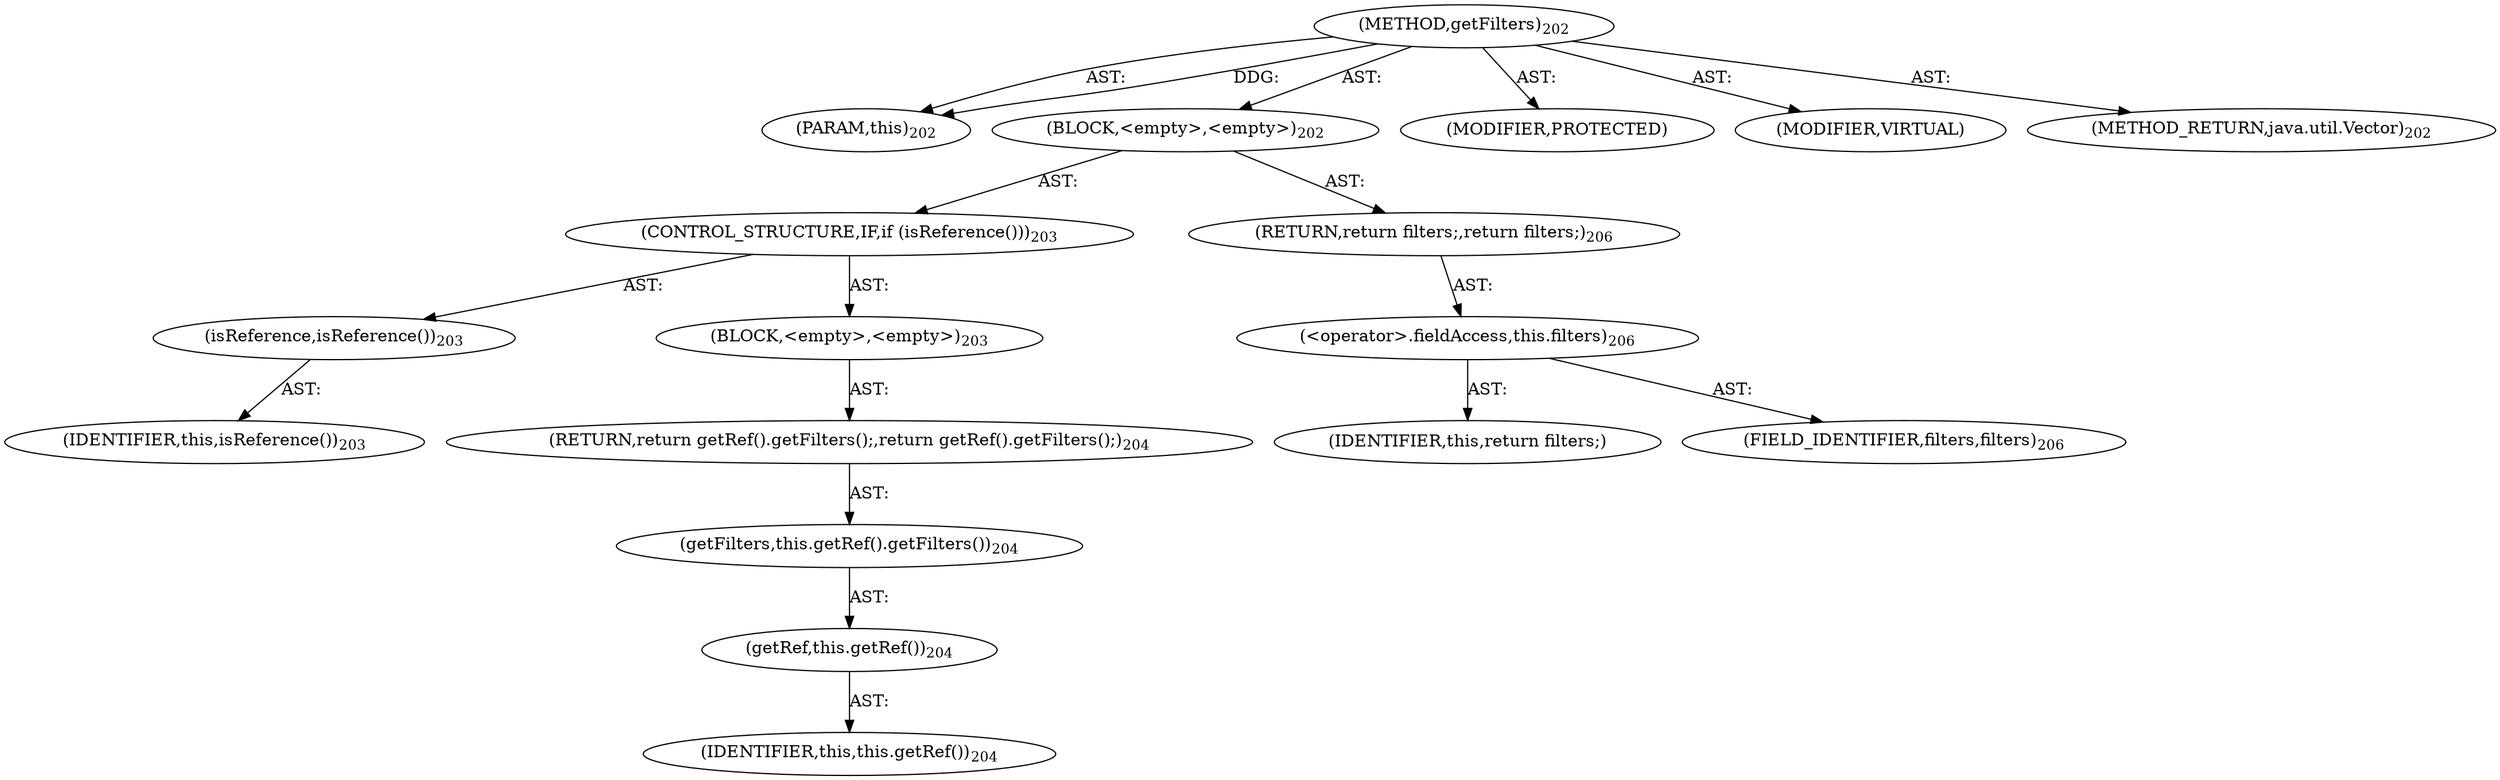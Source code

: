 digraph "getFilters" {  
"111669149706" [label = <(METHOD,getFilters)<SUB>202</SUB>> ]
"115964116998" [label = <(PARAM,this)<SUB>202</SUB>> ]
"25769803786" [label = <(BLOCK,&lt;empty&gt;,&lt;empty&gt;)<SUB>202</SUB>> ]
"47244640256" [label = <(CONTROL_STRUCTURE,IF,if (isReference()))<SUB>203</SUB>> ]
"30064771118" [label = <(isReference,isReference())<SUB>203</SUB>> ]
"68719476743" [label = <(IDENTIFIER,this,isReference())<SUB>203</SUB>> ]
"25769803787" [label = <(BLOCK,&lt;empty&gt;,&lt;empty&gt;)<SUB>203</SUB>> ]
"146028888066" [label = <(RETURN,return getRef().getFilters();,return getRef().getFilters();)<SUB>204</SUB>> ]
"30064771119" [label = <(getFilters,this.getRef().getFilters())<SUB>204</SUB>> ]
"30064771120" [label = <(getRef,this.getRef())<SUB>204</SUB>> ]
"68719476744" [label = <(IDENTIFIER,this,this.getRef())<SUB>204</SUB>> ]
"146028888067" [label = <(RETURN,return filters;,return filters;)<SUB>206</SUB>> ]
"30064771121" [label = <(&lt;operator&gt;.fieldAccess,this.filters)<SUB>206</SUB>> ]
"68719476811" [label = <(IDENTIFIER,this,return filters;)> ]
"55834574871" [label = <(FIELD_IDENTIFIER,filters,filters)<SUB>206</SUB>> ]
"133143986205" [label = <(MODIFIER,PROTECTED)> ]
"133143986206" [label = <(MODIFIER,VIRTUAL)> ]
"128849018890" [label = <(METHOD_RETURN,java.util.Vector)<SUB>202</SUB>> ]
  "111669149706" -> "115964116998"  [ label = "AST: "] 
  "111669149706" -> "25769803786"  [ label = "AST: "] 
  "111669149706" -> "133143986205"  [ label = "AST: "] 
  "111669149706" -> "133143986206"  [ label = "AST: "] 
  "111669149706" -> "128849018890"  [ label = "AST: "] 
  "25769803786" -> "47244640256"  [ label = "AST: "] 
  "25769803786" -> "146028888067"  [ label = "AST: "] 
  "47244640256" -> "30064771118"  [ label = "AST: "] 
  "47244640256" -> "25769803787"  [ label = "AST: "] 
  "30064771118" -> "68719476743"  [ label = "AST: "] 
  "25769803787" -> "146028888066"  [ label = "AST: "] 
  "146028888066" -> "30064771119"  [ label = "AST: "] 
  "30064771119" -> "30064771120"  [ label = "AST: "] 
  "30064771120" -> "68719476744"  [ label = "AST: "] 
  "146028888067" -> "30064771121"  [ label = "AST: "] 
  "30064771121" -> "68719476811"  [ label = "AST: "] 
  "30064771121" -> "55834574871"  [ label = "AST: "] 
  "111669149706" -> "115964116998"  [ label = "DDG: "] 
}
